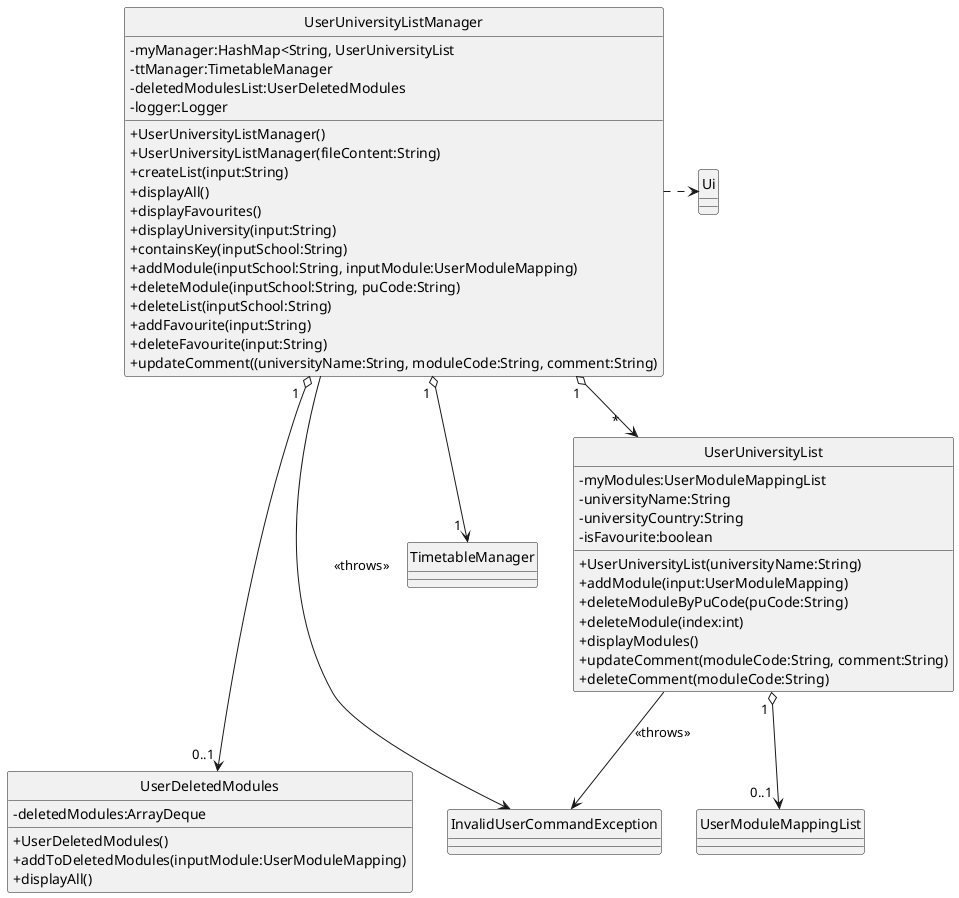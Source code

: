 @startuml
'https://plantuml.com/sequence-diagram

hide circle
skinparam classAttributeIconSize 0

class UserModuleMappingList {
}

class InvalidUserCommandException {
}

class UserDeletedModules {
    - deletedModules:ArrayDeque
    + UserDeletedModules()
    + addToDeletedModules(inputModule:UserModuleMapping)
    + displayAll()
}

class Ui {
}

class TimetableManager {
}

class UserUniversityList {
    - myModules:UserModuleMappingList
    - universityName:String
    - universityCountry:String
    - isFavourite:boolean
    + UserUniversityList(universityName:String)
    + addModule(input:UserModuleMapping)
    + deleteModuleByPuCode(puCode:String)
    + deleteModule(index:int)
    + displayModules()
    + updateComment(moduleCode:String, comment:String)
    + deleteComment(moduleCode:String)
}

class UserUniversityListManager {
    - myManager:HashMap<String, UserUniversityList
    - ttManager:TimetableManager
    - deletedModulesList:UserDeletedModules
    - logger:Logger
    + UserUniversityListManager()
    + UserUniversityListManager(fileContent:String)
    + createList(input:String)
    + displayAll()
    + displayFavourites()
    + displayUniversity(input:String)
    + containsKey(inputSchool:String)
    + addModule(inputSchool:String, inputModule:UserModuleMapping)
    + deleteModule(inputSchool:String, puCode:String)
    + deleteList(inputSchool:String)
    + addFavourite(input:String)
    + deleteFavourite(input:String)
    + updateComment((universityName:String, moduleCode:String, comment:String)
}

UserUniversityListManager " 1 " o--> " *   " UserUniversityList
UserUniversityListManager " 1  " o---> " 0..1 " UserDeletedModules
UserUniversityList " 1 " o--> "0..1 " UserModuleMappingList
UserUniversityListManager -> InvalidUserCommandException :<<throws>>
UserUniversityList --> InvalidUserCommandException :<<throws>>
UserUniversityListManager .> Ui
UserUniversityListManager " 1 " o--> " 1 " TimetableManager
@enduml